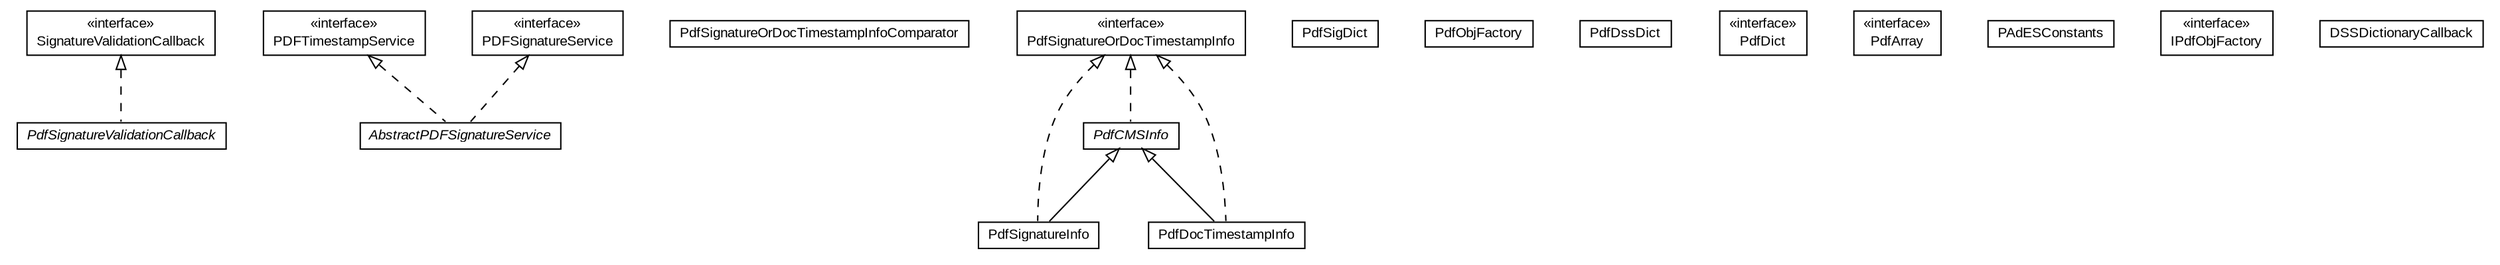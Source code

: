 #!/usr/local/bin/dot
#
# Class diagram 
# Generated by UMLGraph version R5_6-24-gf6e263 (http://www.umlgraph.org/)
#

digraph G {
	edge [fontname="arial",fontsize=10,labelfontname="arial",labelfontsize=10];
	node [fontname="arial",fontsize=10,shape=plaintext];
	nodesep=0.25;
	ranksep=0.5;
	// eu.europa.esig.dss.pdf.SignatureValidationCallback
	c86344 [label=<<table title="eu.europa.esig.dss.pdf.SignatureValidationCallback" border="0" cellborder="1" cellspacing="0" cellpadding="2" port="p" href="./SignatureValidationCallback.html">
		<tr><td><table border="0" cellspacing="0" cellpadding="1">
<tr><td align="center" balign="center"> &#171;interface&#187; </td></tr>
<tr><td align="center" balign="center"> SignatureValidationCallback </td></tr>
		</table></td></tr>
		</table>>, URL="./SignatureValidationCallback.html", fontname="arial", fontcolor="black", fontsize=10.0];
	// eu.europa.esig.dss.pdf.PDFTimestampService
	c86345 [label=<<table title="eu.europa.esig.dss.pdf.PDFTimestampService" border="0" cellborder="1" cellspacing="0" cellpadding="2" port="p" href="./PDFTimestampService.html">
		<tr><td><table border="0" cellspacing="0" cellpadding="1">
<tr><td align="center" balign="center"> &#171;interface&#187; </td></tr>
<tr><td align="center" balign="center"> PDFTimestampService </td></tr>
		</table></td></tr>
		</table>>, URL="./PDFTimestampService.html", fontname="arial", fontcolor="black", fontsize=10.0];
	// eu.europa.esig.dss.pdf.PdfSignatureValidationCallback
	c86346 [label=<<table title="eu.europa.esig.dss.pdf.PdfSignatureValidationCallback" border="0" cellborder="1" cellspacing="0" cellpadding="2" port="p" href="./PdfSignatureValidationCallback.html">
		<tr><td><table border="0" cellspacing="0" cellpadding="1">
<tr><td align="center" balign="center"><font face="arial italic"> PdfSignatureValidationCallback </font></td></tr>
		</table></td></tr>
		</table>>, URL="./PdfSignatureValidationCallback.html", fontname="arial", fontcolor="black", fontsize=10.0];
	// eu.europa.esig.dss.pdf.PDFSignatureService
	c86347 [label=<<table title="eu.europa.esig.dss.pdf.PDFSignatureService" border="0" cellborder="1" cellspacing="0" cellpadding="2" port="p" href="./PDFSignatureService.html">
		<tr><td><table border="0" cellspacing="0" cellpadding="1">
<tr><td align="center" balign="center"> &#171;interface&#187; </td></tr>
<tr><td align="center" balign="center"> PDFSignatureService </td></tr>
		</table></td></tr>
		</table>>, URL="./PDFSignatureService.html", fontname="arial", fontcolor="black", fontsize=10.0];
	// eu.europa.esig.dss.pdf.PdfSignatureOrDocTimestampInfoComparator
	c86348 [label=<<table title="eu.europa.esig.dss.pdf.PdfSignatureOrDocTimestampInfoComparator" border="0" cellborder="1" cellspacing="0" cellpadding="2" port="p" href="./PdfSignatureOrDocTimestampInfoComparator.html">
		<tr><td><table border="0" cellspacing="0" cellpadding="1">
<tr><td align="center" balign="center"> PdfSignatureOrDocTimestampInfoComparator </td></tr>
		</table></td></tr>
		</table>>, URL="./PdfSignatureOrDocTimestampInfoComparator.html", fontname="arial", fontcolor="black", fontsize=10.0];
	// eu.europa.esig.dss.pdf.PdfSignatureOrDocTimestampInfo
	c86349 [label=<<table title="eu.europa.esig.dss.pdf.PdfSignatureOrDocTimestampInfo" border="0" cellborder="1" cellspacing="0" cellpadding="2" port="p" href="./PdfSignatureOrDocTimestampInfo.html">
		<tr><td><table border="0" cellspacing="0" cellpadding="1">
<tr><td align="center" balign="center"> &#171;interface&#187; </td></tr>
<tr><td align="center" balign="center"> PdfSignatureOrDocTimestampInfo </td></tr>
		</table></td></tr>
		</table>>, URL="./PdfSignatureOrDocTimestampInfo.html", fontname="arial", fontcolor="black", fontsize=10.0];
	// eu.europa.esig.dss.pdf.PdfSignatureInfo
	c86350 [label=<<table title="eu.europa.esig.dss.pdf.PdfSignatureInfo" border="0" cellborder="1" cellspacing="0" cellpadding="2" port="p" href="./PdfSignatureInfo.html">
		<tr><td><table border="0" cellspacing="0" cellpadding="1">
<tr><td align="center" balign="center"> PdfSignatureInfo </td></tr>
		</table></td></tr>
		</table>>, URL="./PdfSignatureInfo.html", fontname="arial", fontcolor="black", fontsize=10.0];
	// eu.europa.esig.dss.pdf.PdfSigDict
	c86351 [label=<<table title="eu.europa.esig.dss.pdf.PdfSigDict" border="0" cellborder="1" cellspacing="0" cellpadding="2" port="p" href="./PdfSigDict.html">
		<tr><td><table border="0" cellspacing="0" cellpadding="1">
<tr><td align="center" balign="center"> PdfSigDict </td></tr>
		</table></td></tr>
		</table>>, URL="./PdfSigDict.html", fontname="arial", fontcolor="black", fontsize=10.0];
	// eu.europa.esig.dss.pdf.PdfObjFactory
	c86352 [label=<<table title="eu.europa.esig.dss.pdf.PdfObjFactory" border="0" cellborder="1" cellspacing="0" cellpadding="2" port="p" href="./PdfObjFactory.html">
		<tr><td><table border="0" cellspacing="0" cellpadding="1">
<tr><td align="center" balign="center"> PdfObjFactory </td></tr>
		</table></td></tr>
		</table>>, URL="./PdfObjFactory.html", fontname="arial", fontcolor="black", fontsize=10.0];
	// eu.europa.esig.dss.pdf.PdfDssDict
	c86353 [label=<<table title="eu.europa.esig.dss.pdf.PdfDssDict" border="0" cellborder="1" cellspacing="0" cellpadding="2" port="p" href="./PdfDssDict.html">
		<tr><td><table border="0" cellspacing="0" cellpadding="1">
<tr><td align="center" balign="center"> PdfDssDict </td></tr>
		</table></td></tr>
		</table>>, URL="./PdfDssDict.html", fontname="arial", fontcolor="black", fontsize=10.0];
	// eu.europa.esig.dss.pdf.PdfDocTimestampInfo
	c86354 [label=<<table title="eu.europa.esig.dss.pdf.PdfDocTimestampInfo" border="0" cellborder="1" cellspacing="0" cellpadding="2" port="p" href="./PdfDocTimestampInfo.html">
		<tr><td><table border="0" cellspacing="0" cellpadding="1">
<tr><td align="center" balign="center"> PdfDocTimestampInfo </td></tr>
		</table></td></tr>
		</table>>, URL="./PdfDocTimestampInfo.html", fontname="arial", fontcolor="black", fontsize=10.0];
	// eu.europa.esig.dss.pdf.PdfDict
	c86355 [label=<<table title="eu.europa.esig.dss.pdf.PdfDict" border="0" cellborder="1" cellspacing="0" cellpadding="2" port="p" href="./PdfDict.html">
		<tr><td><table border="0" cellspacing="0" cellpadding="1">
<tr><td align="center" balign="center"> &#171;interface&#187; </td></tr>
<tr><td align="center" balign="center"> PdfDict </td></tr>
		</table></td></tr>
		</table>>, URL="./PdfDict.html", fontname="arial", fontcolor="black", fontsize=10.0];
	// eu.europa.esig.dss.pdf.PdfCMSInfo
	c86356 [label=<<table title="eu.europa.esig.dss.pdf.PdfCMSInfo" border="0" cellborder="1" cellspacing="0" cellpadding="2" port="p" href="./PdfCMSInfo.html">
		<tr><td><table border="0" cellspacing="0" cellpadding="1">
<tr><td align="center" balign="center"><font face="arial italic"> PdfCMSInfo </font></td></tr>
		</table></td></tr>
		</table>>, URL="./PdfCMSInfo.html", fontname="arial", fontcolor="black", fontsize=10.0];
	// eu.europa.esig.dss.pdf.PdfArray
	c86357 [label=<<table title="eu.europa.esig.dss.pdf.PdfArray" border="0" cellborder="1" cellspacing="0" cellpadding="2" port="p" href="./PdfArray.html">
		<tr><td><table border="0" cellspacing="0" cellpadding="1">
<tr><td align="center" balign="center"> &#171;interface&#187; </td></tr>
<tr><td align="center" balign="center"> PdfArray </td></tr>
		</table></td></tr>
		</table>>, URL="./PdfArray.html", fontname="arial", fontcolor="black", fontsize=10.0];
	// eu.europa.esig.dss.pdf.PAdESConstants
	c86358 [label=<<table title="eu.europa.esig.dss.pdf.PAdESConstants" border="0" cellborder="1" cellspacing="0" cellpadding="2" port="p" href="./PAdESConstants.html">
		<tr><td><table border="0" cellspacing="0" cellpadding="1">
<tr><td align="center" balign="center"> PAdESConstants </td></tr>
		</table></td></tr>
		</table>>, URL="./PAdESConstants.html", fontname="arial", fontcolor="black", fontsize=10.0];
	// eu.europa.esig.dss.pdf.IPdfObjFactory
	c86359 [label=<<table title="eu.europa.esig.dss.pdf.IPdfObjFactory" border="0" cellborder="1" cellspacing="0" cellpadding="2" port="p" href="./IPdfObjFactory.html">
		<tr><td><table border="0" cellspacing="0" cellpadding="1">
<tr><td align="center" balign="center"> &#171;interface&#187; </td></tr>
<tr><td align="center" balign="center"> IPdfObjFactory </td></tr>
		</table></td></tr>
		</table>>, URL="./IPdfObjFactory.html", fontname="arial", fontcolor="black", fontsize=10.0];
	// eu.europa.esig.dss.pdf.DSSDictionaryCallback
	c86360 [label=<<table title="eu.europa.esig.dss.pdf.DSSDictionaryCallback" border="0" cellborder="1" cellspacing="0" cellpadding="2" port="p" href="./DSSDictionaryCallback.html">
		<tr><td><table border="0" cellspacing="0" cellpadding="1">
<tr><td align="center" balign="center"> DSSDictionaryCallback </td></tr>
		</table></td></tr>
		</table>>, URL="./DSSDictionaryCallback.html", fontname="arial", fontcolor="black", fontsize=10.0];
	// eu.europa.esig.dss.pdf.AbstractPDFSignatureService
	c86361 [label=<<table title="eu.europa.esig.dss.pdf.AbstractPDFSignatureService" border="0" cellborder="1" cellspacing="0" cellpadding="2" port="p" href="./AbstractPDFSignatureService.html">
		<tr><td><table border="0" cellspacing="0" cellpadding="1">
<tr><td align="center" balign="center"><font face="arial italic"> AbstractPDFSignatureService </font></td></tr>
		</table></td></tr>
		</table>>, URL="./AbstractPDFSignatureService.html", fontname="arial", fontcolor="black", fontsize=10.0];
	//eu.europa.esig.dss.pdf.PdfSignatureValidationCallback implements eu.europa.esig.dss.pdf.SignatureValidationCallback
	c86344:p -> c86346:p [dir=back,arrowtail=empty,style=dashed];
	//eu.europa.esig.dss.pdf.PdfSignatureInfo extends eu.europa.esig.dss.pdf.PdfCMSInfo
	c86356:p -> c86350:p [dir=back,arrowtail=empty];
	//eu.europa.esig.dss.pdf.PdfSignatureInfo implements eu.europa.esig.dss.pdf.PdfSignatureOrDocTimestampInfo
	c86349:p -> c86350:p [dir=back,arrowtail=empty,style=dashed];
	//eu.europa.esig.dss.pdf.PdfDocTimestampInfo extends eu.europa.esig.dss.pdf.PdfCMSInfo
	c86356:p -> c86354:p [dir=back,arrowtail=empty];
	//eu.europa.esig.dss.pdf.PdfDocTimestampInfo implements eu.europa.esig.dss.pdf.PdfSignatureOrDocTimestampInfo
	c86349:p -> c86354:p [dir=back,arrowtail=empty,style=dashed];
	//eu.europa.esig.dss.pdf.PdfCMSInfo implements eu.europa.esig.dss.pdf.PdfSignatureOrDocTimestampInfo
	c86349:p -> c86356:p [dir=back,arrowtail=empty,style=dashed];
	//eu.europa.esig.dss.pdf.AbstractPDFSignatureService implements eu.europa.esig.dss.pdf.PDFSignatureService
	c86347:p -> c86361:p [dir=back,arrowtail=empty,style=dashed];
	//eu.europa.esig.dss.pdf.AbstractPDFSignatureService implements eu.europa.esig.dss.pdf.PDFTimestampService
	c86345:p -> c86361:p [dir=back,arrowtail=empty,style=dashed];
}

